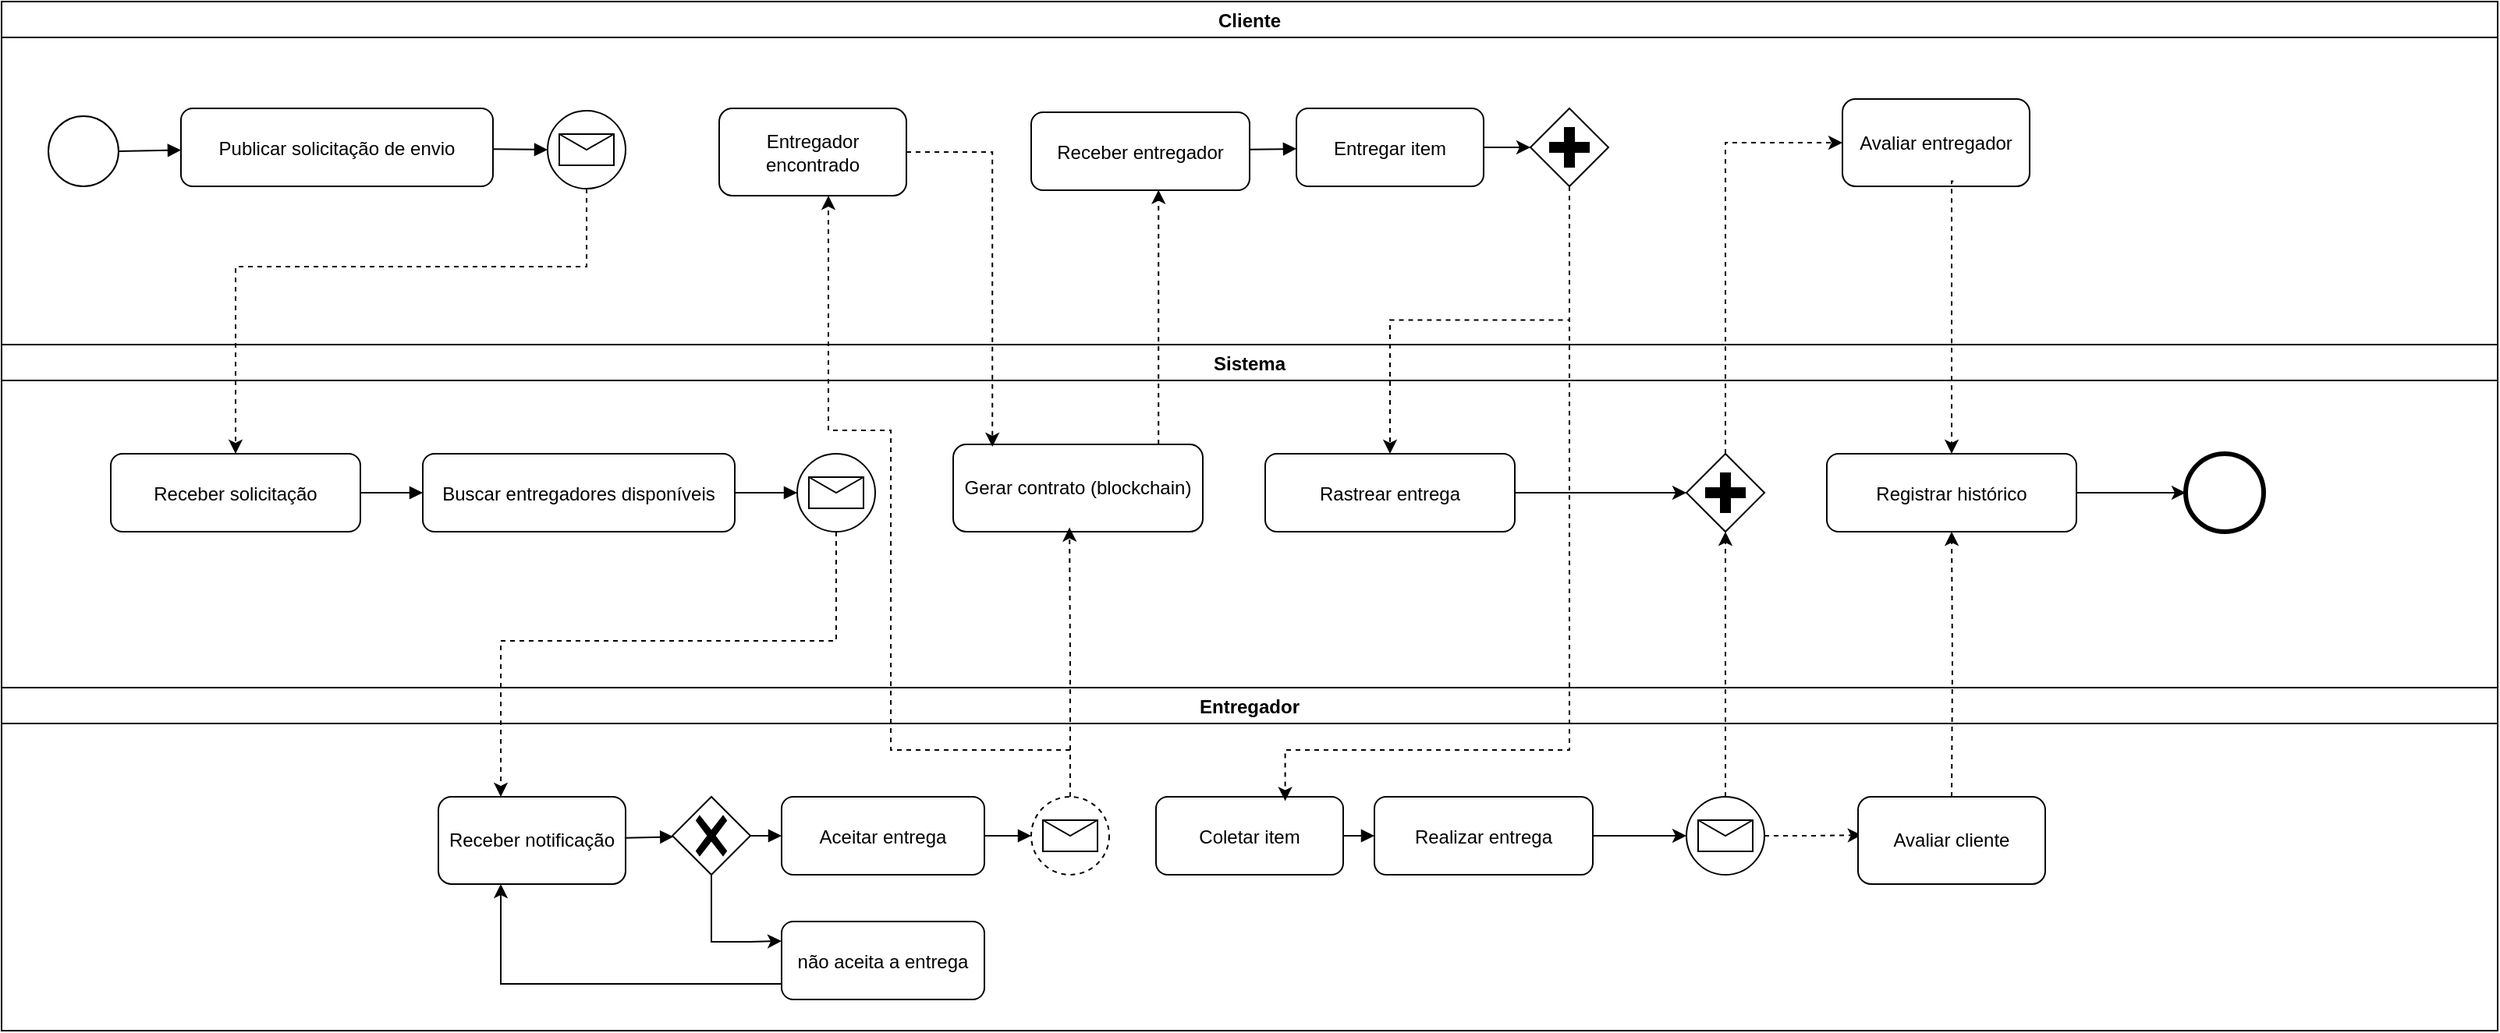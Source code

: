 <mxfile version="27.1.6">
  <diagram name="Page-1" id="2a216829-ef6e-dabb-86c1-c78162f3ba2b">
    <mxGraphModel grid="0" page="0" gridSize="10" guides="1" tooltips="1" connect="1" arrows="1" fold="1" pageScale="1" pageWidth="850" pageHeight="1100" background="none" math="0" shadow="0">
      <root>
        <mxCell id="0" />
        <mxCell id="1" parent="0" />
        <mxCell id="YMydah748aIOiDVq2uRC-39" value="Cliente" style="swimlane" vertex="1" parent="1">
          <mxGeometry x="170" y="20" width="1600" height="220" as="geometry" />
        </mxCell>
        <mxCell id="YMydah748aIOiDVq2uRC-41" value="Publicar solicitação de envio" style="rounded=1;" vertex="1" parent="YMydah748aIOiDVq2uRC-39">
          <mxGeometry x="115" y="68.5" width="200" height="50" as="geometry" />
        </mxCell>
        <mxCell id="YMydah748aIOiDVq2uRC-42" value="Receber entregador" style="rounded=1;" vertex="1" parent="YMydah748aIOiDVq2uRC-39">
          <mxGeometry x="660" y="71" width="140" height="50" as="geometry" />
        </mxCell>
        <mxCell id="YMydah748aIOiDVq2uRC-212" style="edgeStyle=orthogonalEdgeStyle;rounded=0;orthogonalLoop=1;jettySize=auto;html=1;fontFamily=Helvetica;fontSize=12;fontColor=default;" edge="1" parent="YMydah748aIOiDVq2uRC-39" source="YMydah748aIOiDVq2uRC-43" target="YMydah748aIOiDVq2uRC-199">
          <mxGeometry relative="1" as="geometry" />
        </mxCell>
        <mxCell id="YMydah748aIOiDVq2uRC-43" value="Entregar item" style="rounded=1;" vertex="1" parent="YMydah748aIOiDVq2uRC-39">
          <mxGeometry x="830" y="68.5" width="120" height="50" as="geometry" />
        </mxCell>
        <mxCell id="YMydah748aIOiDVq2uRC-46" style="endArrow=block;exitX=1;exitY=0.5;exitDx=0;exitDy=0;" edge="1" parent="YMydah748aIOiDVq2uRC-39" source="YMydah748aIOiDVq2uRC-79" target="YMydah748aIOiDVq2uRC-41">
          <mxGeometry relative="1" as="geometry">
            <mxPoint x="80" y="95" as="sourcePoint" />
          </mxGeometry>
        </mxCell>
        <mxCell id="YMydah748aIOiDVq2uRC-47" style="endArrow=block;entryX=0;entryY=0.5;entryDx=0;entryDy=0;entryPerimeter=0;" edge="1" parent="YMydah748aIOiDVq2uRC-39" source="YMydah748aIOiDVq2uRC-41" target="YMydah748aIOiDVq2uRC-89">
          <mxGeometry relative="1" as="geometry">
            <mxPoint x="460" y="92.528" as="targetPoint" />
          </mxGeometry>
        </mxCell>
        <mxCell id="YMydah748aIOiDVq2uRC-48" style="endArrow=block;" edge="1" parent="YMydah748aIOiDVq2uRC-39" source="YMydah748aIOiDVq2uRC-42" target="YMydah748aIOiDVq2uRC-43">
          <mxGeometry relative="1" as="geometry" />
        </mxCell>
        <mxCell id="YMydah748aIOiDVq2uRC-79" value="" style="ellipse;whiteSpace=wrap;html=1;rounded=1;" vertex="1" parent="YMydah748aIOiDVq2uRC-39">
          <mxGeometry x="30" y="73.5" width="45" height="45" as="geometry" />
        </mxCell>
        <mxCell id="YMydah748aIOiDVq2uRC-89" value="" style="points=[[0.145,0.145,0],[0.5,0,0],[0.855,0.145,0],[1,0.5,0],[0.855,0.855,0],[0.5,1,0],[0.145,0.855,0],[0,0.5,0]];shape=mxgraph.bpmn.event;html=1;verticalLabelPosition=bottom;labelBackgroundColor=#ffffff;verticalAlign=top;align=center;perimeter=ellipsePerimeter;outlineConnect=0;aspect=fixed;outline=standard;symbol=message;" vertex="1" parent="YMydah748aIOiDVq2uRC-39">
          <mxGeometry x="350" y="70" width="50" height="50" as="geometry" />
        </mxCell>
        <mxCell id="YMydah748aIOiDVq2uRC-140" value="Entregador encontrado" style="points=[[0.25,0,0],[0.5,0,0],[0.75,0,0],[1,0.25,0],[1,0.5,0],[1,0.75,0],[0.75,1,0],[0.5,1,0],[0.25,1,0],[0,0.75,0],[0,0.5,0],[0,0.25,0]];shape=mxgraph.bpmn.task2;whiteSpace=wrap;rectStyle=rounded;size=10;html=1;container=1;expand=0;collapsible=0;taskMarker=send;rounded=1;strokeColor=default;align=center;verticalAlign=middle;fontFamily=Helvetica;fontSize=12;fontColor=default;fillColor=default;" vertex="1" parent="YMydah748aIOiDVq2uRC-39">
          <mxGeometry x="460" y="68.5" width="120" height="56" as="geometry" />
        </mxCell>
        <mxCell id="YMydah748aIOiDVq2uRC-183" value="Avaliar entregador" style="points=[[0.25,0,0],[0.5,0,0],[0.75,0,0],[1,0.25,0],[1,0.5,0],[1,0.75,0],[0.75,1,0],[0.5,1,0],[0.25,1,0],[0,0.75,0],[0,0.5,0],[0,0.25,0]];shape=mxgraph.bpmn.task2;whiteSpace=wrap;rectStyle=rounded;size=10;html=1;container=1;expand=0;collapsible=0;taskMarker=send;rounded=1;strokeColor=default;align=center;verticalAlign=middle;fontFamily=Helvetica;fontSize=12;fontColor=default;fillColor=default;" vertex="1" parent="YMydah748aIOiDVq2uRC-39">
          <mxGeometry x="1180" y="62.5" width="120" height="56" as="geometry" />
        </mxCell>
        <mxCell id="YMydah748aIOiDVq2uRC-199" value="" style="points=[[0.25,0.25,0],[0.5,0,0],[0.75,0.25,0],[1,0.5,0],[0.75,0.75,0],[0.5,1,0],[0.25,0.75,0],[0,0.5,0]];shape=mxgraph.bpmn.gateway2;html=1;verticalLabelPosition=bottom;labelBackgroundColor=#ffffff;verticalAlign=top;align=center;perimeter=rhombusPerimeter;outlineConnect=0;outline=none;symbol=none;gwType=parallel;rounded=1;strokeColor=default;fontFamily=Helvetica;fontSize=12;fontColor=default;fillColor=default;" vertex="1" parent="YMydah748aIOiDVq2uRC-39">
          <mxGeometry x="980" y="68.5" width="50" height="50" as="geometry" />
        </mxCell>
        <mxCell id="YMydah748aIOiDVq2uRC-51" value="Sistema" style="swimlane" vertex="1" parent="1">
          <mxGeometry x="170" y="240" width="1600" height="220" as="geometry" />
        </mxCell>
        <mxCell id="YMydah748aIOiDVq2uRC-52" value="Receber solicitação" style="rounded=1;" vertex="1" parent="YMydah748aIOiDVq2uRC-51">
          <mxGeometry x="70" y="70" width="160" height="50" as="geometry" />
        </mxCell>
        <mxCell id="YMydah748aIOiDVq2uRC-53" value="Buscar entregadores disponíveis" style="rounded=1;" vertex="1" parent="YMydah748aIOiDVq2uRC-51">
          <mxGeometry x="270" y="70" width="200" height="50" as="geometry" />
        </mxCell>
        <mxCell id="YMydah748aIOiDVq2uRC-55" value="Rastrear entrega" style="rounded=1;" vertex="1" parent="YMydah748aIOiDVq2uRC-51">
          <mxGeometry x="810" y="70" width="160" height="50" as="geometry" />
        </mxCell>
        <mxCell id="YMydah748aIOiDVq2uRC-186" value="" style="edgeStyle=orthogonalEdgeStyle;rounded=0;orthogonalLoop=1;jettySize=auto;html=1;fontFamily=Helvetica;fontSize=12;fontColor=default;" edge="1" parent="YMydah748aIOiDVq2uRC-51" source="YMydah748aIOiDVq2uRC-56" target="YMydah748aIOiDVq2uRC-188">
          <mxGeometry relative="1" as="geometry">
            <mxPoint x="1400" y="95" as="targetPoint" />
          </mxGeometry>
        </mxCell>
        <mxCell id="YMydah748aIOiDVq2uRC-56" value="Registrar histórico" style="rounded=1;" vertex="1" parent="YMydah748aIOiDVq2uRC-51">
          <mxGeometry x="1170" y="70" width="160" height="50" as="geometry" />
        </mxCell>
        <mxCell id="YMydah748aIOiDVq2uRC-57" style="endArrow=block;" edge="1" parent="YMydah748aIOiDVq2uRC-51" source="YMydah748aIOiDVq2uRC-52" target="YMydah748aIOiDVq2uRC-53">
          <mxGeometry relative="1" as="geometry" />
        </mxCell>
        <mxCell id="YMydah748aIOiDVq2uRC-92" value="" style="endArrow=block;" edge="1" parent="YMydah748aIOiDVq2uRC-51" source="YMydah748aIOiDVq2uRC-53" target="YMydah748aIOiDVq2uRC-91">
          <mxGeometry relative="1" as="geometry">
            <mxPoint x="780" y="345" as="sourcePoint" />
            <mxPoint x="880" y="345" as="targetPoint" />
          </mxGeometry>
        </mxCell>
        <mxCell id="YMydah748aIOiDVq2uRC-91" value="" style="points=[[0.145,0.145,0],[0.5,0,0],[0.855,0.145,0],[1,0.5,0],[0.855,0.855,0],[0.5,1,0],[0.145,0.855,0],[0,0.5,0]];shape=mxgraph.bpmn.event;html=1;verticalLabelPosition=bottom;labelBackgroundColor=#ffffff;verticalAlign=top;align=center;perimeter=ellipsePerimeter;outlineConnect=0;aspect=fixed;outline=standard;symbol=message;" vertex="1" parent="YMydah748aIOiDVq2uRC-51">
          <mxGeometry x="510" y="70" width="50" height="50" as="geometry" />
        </mxCell>
        <mxCell id="YMydah748aIOiDVq2uRC-188" value="" style="points=[[0.145,0.145,0],[0.5,0,0],[0.855,0.145,0],[1,0.5,0],[0.855,0.855,0],[0.5,1,0],[0.145,0.855,0],[0,0.5,0]];shape=mxgraph.bpmn.event;html=1;verticalLabelPosition=bottom;labelBackgroundColor=#ffffff;verticalAlign=top;align=center;perimeter=ellipsePerimeter;outlineConnect=0;aspect=fixed;outline=end;symbol=terminate2;rounded=1;strokeColor=default;fontFamily=Helvetica;fontSize=12;fontColor=default;fillColor=default;" vertex="1" parent="YMydah748aIOiDVq2uRC-51">
          <mxGeometry x="1400" y="70" width="50" height="50" as="geometry" />
        </mxCell>
        <mxCell id="YMydah748aIOiDVq2uRC-195" value="&lt;span style=&quot;text-wrap-mode: nowrap;&quot;&gt;Gerar contrato (blockchain)&lt;/span&gt;" style="points=[[0.25,0,0],[0.5,0,0],[0.75,0,0],[1,0.25,0],[1,0.5,0],[1,0.75,0],[0.75,1,0],[0.5,1,0],[0.25,1,0],[0,0.75,0],[0,0.5,0],[0,0.25,0]];shape=mxgraph.bpmn.task2;whiteSpace=wrap;rectStyle=rounded;size=10;html=1;container=1;expand=0;collapsible=0;taskMarker=send;rounded=1;strokeColor=default;align=center;verticalAlign=middle;fontFamily=Helvetica;fontSize=12;fontColor=default;fillColor=default;" vertex="1" parent="YMydah748aIOiDVq2uRC-51">
          <mxGeometry x="610" y="64" width="160" height="56" as="geometry" />
        </mxCell>
        <mxCell id="YMydah748aIOiDVq2uRC-237" value="" style="points=[[0.25,0.25,0],[0.5,0,0],[0.75,0.25,0],[1,0.5,0],[0.75,0.75,0],[0.5,1,0],[0.25,0.75,0],[0,0.5,0]];shape=mxgraph.bpmn.gateway2;html=1;verticalLabelPosition=bottom;labelBackgroundColor=#ffffff;verticalAlign=top;align=center;perimeter=rhombusPerimeter;outlineConnect=0;outline=none;symbol=none;gwType=parallel;rounded=1;strokeColor=default;fontFamily=Helvetica;fontSize=12;fontColor=default;fillColor=default;" vertex="1" parent="YMydah748aIOiDVq2uRC-51">
          <mxGeometry x="1080" y="70" width="50" height="50" as="geometry" />
        </mxCell>
        <mxCell id="YMydah748aIOiDVq2uRC-254" style="edgeStyle=orthogonalEdgeStyle;rounded=0;orthogonalLoop=1;jettySize=auto;html=1;entryX=0;entryY=0.5;entryDx=0;entryDy=0;entryPerimeter=0;fontFamily=Helvetica;fontSize=12;fontColor=default;" edge="1" parent="YMydah748aIOiDVq2uRC-51" source="YMydah748aIOiDVq2uRC-55" target="YMydah748aIOiDVq2uRC-237">
          <mxGeometry relative="1" as="geometry" />
        </mxCell>
        <mxCell id="YMydah748aIOiDVq2uRC-61" value="Entregador" style="swimlane" vertex="1" parent="1">
          <mxGeometry x="170" y="460" width="1600" height="220" as="geometry" />
        </mxCell>
        <mxCell id="YMydah748aIOiDVq2uRC-95" style="edgeStyle=orthogonalEdgeStyle;rounded=0;orthogonalLoop=1;jettySize=auto;html=1;entryX=0;entryY=0.25;entryDx=0;entryDy=0;" edge="1" parent="YMydah748aIOiDVq2uRC-61" source="YMydah748aIOiDVq2uRC-138" target="YMydah748aIOiDVq2uRC-94">
          <mxGeometry relative="1" as="geometry">
            <mxPoint x="460" y="120" as="sourcePoint" />
            <mxPoint x="480" y="150" as="targetPoint" />
            <Array as="points">
              <mxPoint x="455" y="163" />
              <mxPoint x="480" y="163" />
            </Array>
          </mxGeometry>
        </mxCell>
        <mxCell id="YMydah748aIOiDVq2uRC-64" value="Aceitar entrega" style="rounded=1;" vertex="1" parent="YMydah748aIOiDVq2uRC-61">
          <mxGeometry x="500" y="70" width="130" height="50" as="geometry" />
        </mxCell>
        <mxCell id="YMydah748aIOiDVq2uRC-65" value="Coletar item" style="rounded=1;" vertex="1" parent="YMydah748aIOiDVq2uRC-61">
          <mxGeometry x="740" y="70" width="120" height="50" as="geometry" />
        </mxCell>
        <mxCell id="YMydah748aIOiDVq2uRC-177" style="edgeStyle=orthogonalEdgeStyle;rounded=0;orthogonalLoop=1;jettySize=auto;html=1;fontFamily=Helvetica;fontSize=12;fontColor=default;entryX=0;entryY=0.5;entryDx=0;entryDy=0;entryPerimeter=0;" edge="1" parent="YMydah748aIOiDVq2uRC-61" source="YMydah748aIOiDVq2uRC-66" target="YMydah748aIOiDVq2uRC-181">
          <mxGeometry relative="1" as="geometry">
            <mxPoint x="1180" y="95" as="targetPoint" />
          </mxGeometry>
        </mxCell>
        <mxCell id="YMydah748aIOiDVq2uRC-66" value="Realizar entrega" style="rounded=1;" vertex="1" parent="YMydah748aIOiDVq2uRC-61">
          <mxGeometry x="880" y="70" width="140" height="50" as="geometry" />
        </mxCell>
        <mxCell id="YMydah748aIOiDVq2uRC-69" style="endArrow=block;" edge="1" parent="YMydah748aIOiDVq2uRC-61" source="YMydah748aIOiDVq2uRC-193" target="YMydah748aIOiDVq2uRC-138">
          <mxGeometry relative="1" as="geometry">
            <mxPoint x="400" y="95" as="sourcePoint" />
            <mxPoint x="440.69" y="99.31" as="targetPoint" />
          </mxGeometry>
        </mxCell>
        <mxCell id="YMydah748aIOiDVq2uRC-70" style="endArrow=block;" edge="1" parent="YMydah748aIOiDVq2uRC-61" source="YMydah748aIOiDVq2uRC-138" target="YMydah748aIOiDVq2uRC-64">
          <mxGeometry relative="1" as="geometry">
            <mxPoint x="479.091" y="99.091" as="sourcePoint" />
          </mxGeometry>
        </mxCell>
        <mxCell id="YMydah748aIOiDVq2uRC-71" style="endArrow=block;" edge="1" parent="YMydah748aIOiDVq2uRC-61" source="YMydah748aIOiDVq2uRC-64" target="YMydah748aIOiDVq2uRC-126">
          <mxGeometry relative="1" as="geometry" />
        </mxCell>
        <mxCell id="YMydah748aIOiDVq2uRC-72" style="endArrow=block;" edge="1" parent="YMydah748aIOiDVq2uRC-61" source="YMydah748aIOiDVq2uRC-65" target="YMydah748aIOiDVq2uRC-66">
          <mxGeometry relative="1" as="geometry" />
        </mxCell>
        <mxCell id="YMydah748aIOiDVq2uRC-97" style="edgeStyle=orthogonalEdgeStyle;rounded=0;orthogonalLoop=1;jettySize=auto;html=1;" edge="1" parent="YMydah748aIOiDVq2uRC-61" source="YMydah748aIOiDVq2uRC-94" target="YMydah748aIOiDVq2uRC-193">
          <mxGeometry relative="1" as="geometry">
            <mxPoint x="320" y="120" as="targetPoint" />
            <Array as="points">
              <mxPoint x="320" y="190" />
            </Array>
          </mxGeometry>
        </mxCell>
        <mxCell id="YMydah748aIOiDVq2uRC-94" value="não aceita a entrega" style="rounded=1;" vertex="1" parent="YMydah748aIOiDVq2uRC-61">
          <mxGeometry x="500" y="150" width="130" height="50" as="geometry" />
        </mxCell>
        <mxCell id="YMydah748aIOiDVq2uRC-126" value="" style="points=[[0.145,0.145,0],[0.5,0,0],[0.855,0.145,0],[1,0.5,0],[0.855,0.855,0],[0.5,1,0],[0.145,0.855,0],[0,0.5,0]];shape=mxgraph.bpmn.event;html=1;verticalLabelPosition=bottom;labelBackgroundColor=#ffffff;verticalAlign=top;align=center;perimeter=ellipsePerimeter;outlineConnect=0;aspect=fixed;outline=eventNonint;symbol=message;" vertex="1" parent="YMydah748aIOiDVq2uRC-61">
          <mxGeometry x="660" y="70" width="50" height="50" as="geometry" />
        </mxCell>
        <mxCell id="YMydah748aIOiDVq2uRC-138" value="" style="points=[[0.25,0.25,0],[0.5,0,0],[0.75,0.25,0],[1,0.5,0],[0.75,0.75,0],[0.5,1,0],[0.25,0.75,0],[0,0.5,0]];shape=mxgraph.bpmn.gateway2;html=1;verticalLabelPosition=bottom;labelBackgroundColor=#ffffff;verticalAlign=top;align=center;perimeter=rhombusPerimeter;outlineConnect=0;outline=none;symbol=none;gwType=exclusive;rounded=1;strokeColor=default;fontFamily=Helvetica;fontSize=12;fontColor=default;fillColor=default;" vertex="1" parent="YMydah748aIOiDVq2uRC-61">
          <mxGeometry x="430" y="70" width="50" height="50" as="geometry" />
        </mxCell>
        <mxCell id="YMydah748aIOiDVq2uRC-189" style="edgeStyle=orthogonalEdgeStyle;rounded=0;orthogonalLoop=1;jettySize=auto;html=1;fontFamily=Helvetica;fontSize=12;fontColor=default;entryX=0.02;entryY=0.439;entryDx=0;entryDy=0;entryPerimeter=0;dashed=1;" edge="1" parent="YMydah748aIOiDVq2uRC-61" source="YMydah748aIOiDVq2uRC-181" target="YMydah748aIOiDVq2uRC-184">
          <mxGeometry relative="1" as="geometry" />
        </mxCell>
        <mxCell id="YMydah748aIOiDVq2uRC-181" value="" style="points=[[0.145,0.145,0],[0.5,0,0],[0.855,0.145,0],[1,0.5,0],[0.855,0.855,0],[0.5,1,0],[0.145,0.855,0],[0,0.5,0]];shape=mxgraph.bpmn.event;html=1;verticalLabelPosition=bottom;labelBackgroundColor=#ffffff;verticalAlign=top;align=center;perimeter=ellipsePerimeter;outlineConnect=0;aspect=fixed;outline=standard;symbol=message;" vertex="1" parent="YMydah748aIOiDVq2uRC-61">
          <mxGeometry x="1080" y="70" width="50" height="50" as="geometry" />
        </mxCell>
        <mxCell id="YMydah748aIOiDVq2uRC-184" value="Avaliar cliente" style="points=[[0.25,0,0],[0.5,0,0],[0.75,0,0],[1,0.25,0],[1,0.5,0],[1,0.75,0],[0.75,1,0],[0.5,1,0],[0.25,1,0],[0,0.75,0],[0,0.5,0],[0,0.25,0]];shape=mxgraph.bpmn.task2;whiteSpace=wrap;rectStyle=rounded;size=10;html=1;container=1;expand=0;collapsible=0;taskMarker=send;rounded=1;strokeColor=default;align=center;verticalAlign=middle;fontFamily=Helvetica;fontSize=12;fontColor=default;fillColor=default;" vertex="1" parent="YMydah748aIOiDVq2uRC-61">
          <mxGeometry x="1190" y="70" width="120" height="56" as="geometry" />
        </mxCell>
        <mxCell id="YMydah748aIOiDVq2uRC-193" value="Receber notificação" style="points=[[0.25,0,0],[0.5,0,0],[0.75,0,0],[1,0.25,0],[1,0.5,0],[1,0.75,0],[0.75,1,0],[0.5,1,0],[0.25,1,0],[0,0.75,0],[0,0.5,0],[0,0.25,0]];shape=mxgraph.bpmn.task2;whiteSpace=wrap;rectStyle=rounded;size=10;html=1;container=1;expand=0;collapsible=0;taskMarker=send;rounded=1;strokeColor=default;align=center;verticalAlign=middle;fontFamily=Helvetica;fontSize=12;fontColor=default;fillColor=default;" vertex="1" parent="YMydah748aIOiDVq2uRC-61">
          <mxGeometry x="280" y="70" width="120" height="56" as="geometry" />
        </mxCell>
        <mxCell id="YMydah748aIOiDVq2uRC-90" style="edgeStyle=orthogonalEdgeStyle;rounded=0;orthogonalLoop=1;jettySize=auto;html=1;entryX=0.5;entryY=0;entryDx=0;entryDy=0;dashed=1;" edge="1" parent="1" source="YMydah748aIOiDVq2uRC-89" target="YMydah748aIOiDVq2uRC-52">
          <mxGeometry relative="1" as="geometry">
            <Array as="points">
              <mxPoint x="545" y="190" />
              <mxPoint x="320" y="190" />
            </Array>
          </mxGeometry>
        </mxCell>
        <mxCell id="YMydah748aIOiDVq2uRC-93" style="edgeStyle=orthogonalEdgeStyle;rounded=0;orthogonalLoop=1;jettySize=auto;html=1;dashed=1;" edge="1" parent="1" source="YMydah748aIOiDVq2uRC-91" target="YMydah748aIOiDVq2uRC-193">
          <mxGeometry relative="1" as="geometry">
            <mxPoint x="490" y="530" as="targetPoint" />
            <Array as="points">
              <mxPoint x="705" y="430" />
              <mxPoint x="490" y="430" />
            </Array>
          </mxGeometry>
        </mxCell>
        <mxCell id="YMydah748aIOiDVq2uRC-127" style="edgeStyle=orthogonalEdgeStyle;rounded=0;orthogonalLoop=1;jettySize=auto;html=1;exitX=0.5;exitY=0;exitDx=0;exitDy=0;exitPerimeter=0;dashed=1;" edge="1" parent="1" source="YMydah748aIOiDVq2uRC-126" target="YMydah748aIOiDVq2uRC-140">
          <mxGeometry relative="1" as="geometry">
            <mxPoint x="700" y="137.25" as="targetPoint" />
            <mxPoint x="900" y="495" as="sourcePoint" />
            <Array as="points">
              <mxPoint x="855" y="500" />
              <mxPoint x="740" y="500" />
              <mxPoint x="740" y="295" />
              <mxPoint x="700" y="295" />
            </Array>
          </mxGeometry>
        </mxCell>
        <mxCell id="YMydah748aIOiDVq2uRC-170" style="edgeStyle=orthogonalEdgeStyle;rounded=0;orthogonalLoop=1;jettySize=auto;html=1;entryX=0.583;entryY=0.996;entryDx=0;entryDy=0;entryPerimeter=0;fontFamily=Helvetica;fontSize=12;fontColor=default;dashed=1;" edge="1" parent="1" source="YMydah748aIOiDVq2uRC-195" target="YMydah748aIOiDVq2uRC-42">
          <mxGeometry relative="1" as="geometry">
            <mxPoint x="912" y="310" as="sourcePoint" />
            <Array as="points">
              <mxPoint x="912" y="222" />
            </Array>
          </mxGeometry>
        </mxCell>
        <mxCell id="YMydah748aIOiDVq2uRC-172" style="edgeStyle=orthogonalEdgeStyle;rounded=0;orthogonalLoop=1;jettySize=auto;html=1;entryX=0.69;entryY=0.054;entryDx=0;entryDy=0;fontFamily=Helvetica;fontSize=12;fontColor=default;entryPerimeter=0;dashed=1;exitX=0.5;exitY=1;exitDx=0;exitDy=0;exitPerimeter=0;" edge="1" parent="1" source="YMydah748aIOiDVq2uRC-199" target="YMydah748aIOiDVq2uRC-65">
          <mxGeometry relative="1" as="geometry">
            <Array as="points">
              <mxPoint x="1175" y="500" />
              <mxPoint x="993" y="500" />
            </Array>
          </mxGeometry>
        </mxCell>
        <mxCell id="YMydah748aIOiDVq2uRC-173" style="edgeStyle=orthogonalEdgeStyle;rounded=0;orthogonalLoop=1;jettySize=auto;html=1;fontFamily=Helvetica;fontSize=12;fontColor=default;dashed=1;exitX=0.5;exitY=1;exitDx=0;exitDy=0;exitPerimeter=0;" edge="1" parent="1" source="YMydah748aIOiDVq2uRC-199" target="YMydah748aIOiDVq2uRC-55">
          <mxGeometry relative="1" as="geometry" />
        </mxCell>
        <mxCell id="YMydah748aIOiDVq2uRC-178" style="edgeStyle=orthogonalEdgeStyle;rounded=0;orthogonalLoop=1;jettySize=auto;html=1;entryX=0.5;entryY=1;entryDx=0;entryDy=0;fontFamily=Helvetica;fontSize=12;fontColor=default;dashed=1;" edge="1" parent="1" target="YMydah748aIOiDVq2uRC-56">
          <mxGeometry relative="1" as="geometry">
            <mxPoint x="1420" y="530" as="sourcePoint" />
          </mxGeometry>
        </mxCell>
        <mxCell id="YMydah748aIOiDVq2uRC-179" style="edgeStyle=orthogonalEdgeStyle;rounded=0;orthogonalLoop=1;jettySize=auto;html=1;fontFamily=Helvetica;fontSize=12;fontColor=default;dashed=1;exitX=0.593;exitY=0.943;exitDx=0;exitDy=0;exitPerimeter=0;entryX=0.5;entryY=0;entryDx=0;entryDy=0;" edge="1" parent="1" source="YMydah748aIOiDVq2uRC-183" target="YMydah748aIOiDVq2uRC-56">
          <mxGeometry relative="1" as="geometry">
            <mxPoint x="1410" y="138.5" as="sourcePoint" />
            <mxPoint x="1410" y="314" as="targetPoint" />
            <Array as="points">
              <mxPoint x="1420" y="135" />
            </Array>
          </mxGeometry>
        </mxCell>
        <mxCell id="YMydah748aIOiDVq2uRC-182" style="edgeStyle=orthogonalEdgeStyle;rounded=0;orthogonalLoop=1;jettySize=auto;html=1;entryX=0;entryY=0.5;entryDx=0;entryDy=0;fontFamily=Helvetica;fontSize=12;fontColor=default;exitX=0.5;exitY=0;exitDx=0;exitDy=0;exitPerimeter=0;dashed=1;entryPerimeter=0;" edge="1" parent="1" source="YMydah748aIOiDVq2uRC-237" target="YMydah748aIOiDVq2uRC-183">
          <mxGeometry relative="1" as="geometry">
            <mxPoint x="1340" y="113.5" as="targetPoint" />
          </mxGeometry>
        </mxCell>
        <mxCell id="YMydah748aIOiDVq2uRC-192" style="edgeStyle=orthogonalEdgeStyle;rounded=0;orthogonalLoop=1;jettySize=auto;html=1;fontFamily=Helvetica;fontSize=12;fontColor=default;dashed=1;entryX=0.466;entryY=0.952;entryDx=0;entryDy=0;entryPerimeter=0;" edge="1" parent="1" source="YMydah748aIOiDVq2uRC-126" target="YMydah748aIOiDVq2uRC-195">
          <mxGeometry relative="1" as="geometry">
            <mxPoint x="854.5" y="358.5" as="targetPoint" />
          </mxGeometry>
        </mxCell>
        <mxCell id="YMydah748aIOiDVq2uRC-196" style="edgeStyle=orthogonalEdgeStyle;rounded=0;orthogonalLoop=1;jettySize=auto;html=1;entryX=0.157;entryY=0.027;entryDx=0;entryDy=0;entryPerimeter=0;fontFamily=Helvetica;fontSize=12;fontColor=default;dashed=1;" edge="1" parent="1" source="YMydah748aIOiDVq2uRC-140" target="YMydah748aIOiDVq2uRC-195">
          <mxGeometry relative="1" as="geometry" />
        </mxCell>
        <mxCell id="YMydah748aIOiDVq2uRC-253" value="" style="edgeStyle=orthogonalEdgeStyle;rounded=0;orthogonalLoop=1;jettySize=auto;html=1;fontFamily=Helvetica;fontSize=12;fontColor=default;exitX=0.5;exitY=0;exitDx=0;exitDy=0;exitPerimeter=0;dashed=1;" edge="1" parent="1" source="YMydah748aIOiDVq2uRC-181" target="YMydah748aIOiDVq2uRC-237">
          <mxGeometry relative="1" as="geometry">
            <mxPoint x="1275" y="530" as="sourcePoint" />
            <mxPoint x="1350" y="111" as="targetPoint" />
          </mxGeometry>
        </mxCell>
      </root>
    </mxGraphModel>
  </diagram>
</mxfile>
